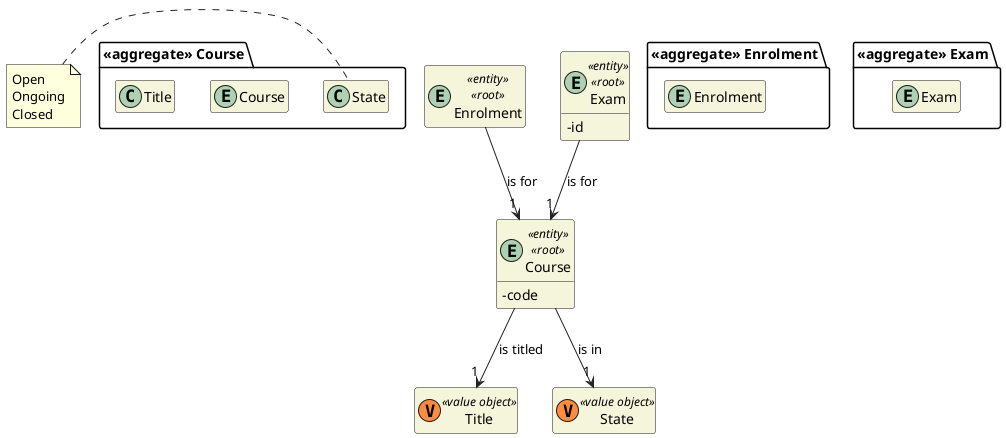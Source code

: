 @startuml DM-COURSE
'https://plantuml.com/class-diagram

skinparam classAttributeIconSize 0
hide empty attributes
hide empty methods
skinparam classBackgroundColor beige
skinparam ArrowColor #222222

package "<<aggregate>> Course" {
    entity Course

    class Title
    class State
}

package "<<aggregate>> Enrolment" {
    entity Enrolment
}

entity Course <<entity>> <<root>> {
    - code
}

entity Enrolment <<entity>> <<root>> {
}

package "<<aggregate>> Exam" {
    entity Exam
}

entity Exam <<entity>> <<root>> {
  -id
}

note left of State : Open\nOngoing\nClosed

class Title <<(V,#FF8B40) value object>> {}
class State <<(V,#FF8B40) value object>> {}

Course --> "1" Title : is titled
Course --> "1" State : is in
Enrolment --> "1" Course : is for

Exam --> "1" Course : is for

@enduml
